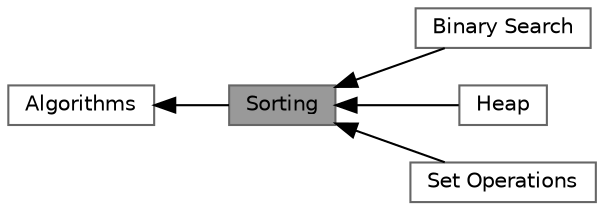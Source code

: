 digraph "Sorting"
{
 // LATEX_PDF_SIZE
  bgcolor="transparent";
  edge [fontname=Helvetica,fontsize=10,labelfontname=Helvetica,labelfontsize=10];
  node [fontname=Helvetica,fontsize=10,shape=box,height=0.2,width=0.4];
  rankdir=LR;
  Node2 [id="Node000002",label="Algorithms",height=0.2,width=0.4,color="grey40", fillcolor="white", style="filled",URL="$group__algorithms.html",tooltip=" "];
  Node4 [id="Node000004",label="Binary Search",height=0.2,width=0.4,color="grey40", fillcolor="white", style="filled",URL="$group__binary__search__algorithms.html",tooltip=" "];
  Node5 [id="Node000005",label="Heap",height=0.2,width=0.4,color="grey40", fillcolor="white", style="filled",URL="$group__heap__algorithms.html",tooltip=" "];
  Node3 [id="Node000003",label="Set Operations",height=0.2,width=0.4,color="grey40", fillcolor="white", style="filled",URL="$group__set__algorithms.html",tooltip=" "];
  Node1 [id="Node000001",label="Sorting",height=0.2,width=0.4,color="gray40", fillcolor="grey60", style="filled", fontcolor="black",tooltip=" "];
  Node2->Node1 [shape=plaintext, dir="back", style="solid"];
  Node1->Node3 [shape=plaintext, dir="back", style="solid"];
  Node1->Node4 [shape=plaintext, dir="back", style="solid"];
  Node1->Node5 [shape=plaintext, dir="back", style="solid"];
}
